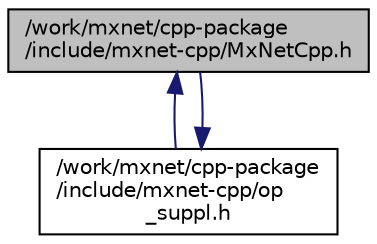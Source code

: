 digraph "/work/mxnet/cpp-package/include/mxnet-cpp/MxNetCpp.h"
{
 // LATEX_PDF_SIZE
  edge [fontname="Helvetica",fontsize="10",labelfontname="Helvetica",labelfontsize="10"];
  node [fontname="Helvetica",fontsize="10",shape=record];
  Node1 [label="/work/mxnet/cpp-package\l/include/mxnet-cpp/MxNetCpp.h",height=0.2,width=0.4,color="black", fillcolor="grey75", style="filled", fontcolor="black",tooltip="meta include file for mxnet.cpp"];
  Node1 -> Node2 [dir="back",color="midnightblue",fontsize="10",style="solid",fontname="Helvetica"];
  Node2 [label="/work/mxnet/cpp-package\l/include/mxnet-cpp/op\l_suppl.h",height=0.2,width=0.4,color="black", fillcolor="white", style="filled",URL="$op__suppl_8h.html",tooltip="A supplement and amendment of the operators from op.h."];
  Node2 -> Node1 [dir="back",color="midnightblue",fontsize="10",style="solid",fontname="Helvetica"];
}
